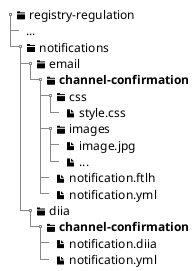 @startsalt
{
{T
+ <&folder> registry-regulation
++ ...
++ <&folder> notifications
+++ <&folder> email
++++ <&folder> <b>channel-confirmation</b>
+++++ <&folder> css
++++++ <&file> style.css
+++++ <&folder> images
++++++ <&file> image.jpg
++++++ <&file> ...
+++++ <&file> notification.ftlh
+++++ <&file> notification.yml
+++ <&folder> diia
++++ <&folder> <b>channel-confirmation</b>
+++++ <&file> notification.diia
+++++ <&file> notification.yml
}
}
@endsalt